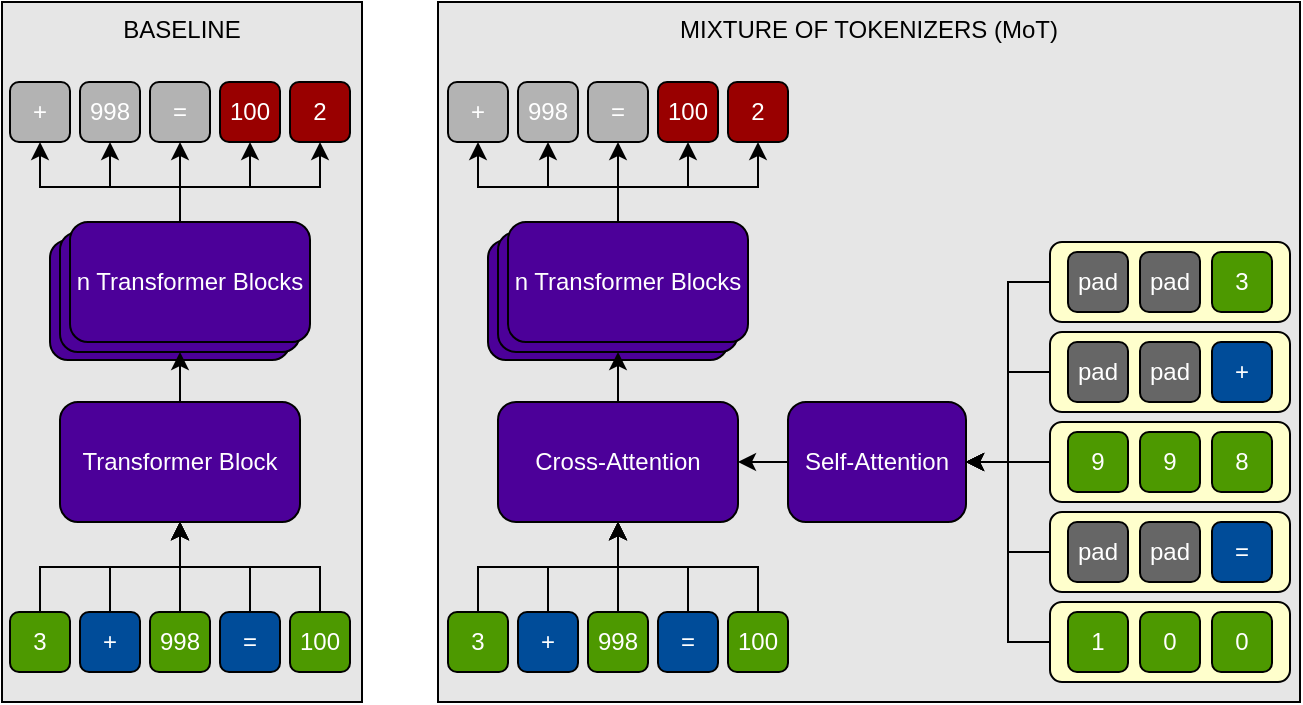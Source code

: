 <mxfile version="26.0.4">
  <diagram name="Seite-1" id="yS4ZskfhiMGBfQpf0FPQ">
    <mxGraphModel dx="763" dy="539" grid="1" gridSize="10" guides="1" tooltips="1" connect="1" arrows="1" fold="1" page="1" pageScale="1" pageWidth="827" pageHeight="1169" math="0" shadow="0">
      <root>
        <mxCell id="0" />
        <mxCell id="1" parent="0" />
        <mxCell id="X-wuJX8IiURWHg147a90-184" value="BASELINE" style="rounded=0;whiteSpace=wrap;html=1;verticalAlign=top;fillColor=#E6E6E6;" vertex="1" parent="1">
          <mxGeometry x="146" y="190" width="180" height="350" as="geometry" />
        </mxCell>
        <mxCell id="X-wuJX8IiURWHg147a90-185" value="MIXTURE OF TOKENIZERS (MoT)" style="rounded=0;whiteSpace=wrap;html=1;verticalAlign=top;fillColor=#E6E6E6;" vertex="1" parent="1">
          <mxGeometry x="364" y="190" width="431" height="350" as="geometry" />
        </mxCell>
        <mxCell id="X-wuJX8IiURWHg147a90-20" value="" style="rounded=1;whiteSpace=wrap;html=1;fontColor=#FFFFFF;fillColor=#4C0099;" vertex="1" parent="1">
          <mxGeometry x="389" y="309" width="120" height="60" as="geometry" />
        </mxCell>
        <mxCell id="X-wuJX8IiURWHg147a90-183" style="edgeStyle=orthogonalEdgeStyle;rounded=0;orthogonalLoop=1;jettySize=auto;html=1;exitX=0;exitY=0.5;exitDx=0;exitDy=0;entryX=1;entryY=0.5;entryDx=0;entryDy=0;" edge="1" parent="1" source="X-wuJX8IiURWHg147a90-17" target="X-wuJX8IiURWHg147a90-135">
          <mxGeometry relative="1" as="geometry" />
        </mxCell>
        <mxCell id="X-wuJX8IiURWHg147a90-17" value="" style="rounded=1;whiteSpace=wrap;html=1;fontColor=#FFFFFF;fillColor=#FFFFCC;" vertex="1" parent="1">
          <mxGeometry x="670" y="490" width="120" height="40" as="geometry" />
        </mxCell>
        <mxCell id="X-wuJX8IiURWHg147a90-182" style="edgeStyle=orthogonalEdgeStyle;rounded=0;orthogonalLoop=1;jettySize=auto;html=1;exitX=0;exitY=0.5;exitDx=0;exitDy=0;entryX=1;entryY=0.5;entryDx=0;entryDy=0;" edge="1" parent="1" source="X-wuJX8IiURWHg147a90-16" target="X-wuJX8IiURWHg147a90-135">
          <mxGeometry relative="1" as="geometry" />
        </mxCell>
        <mxCell id="X-wuJX8IiURWHg147a90-16" value="" style="rounded=1;whiteSpace=wrap;html=1;fontColor=#FFFFFF;fillColor=#FFFFCC;" vertex="1" parent="1">
          <mxGeometry x="670" y="445" width="120" height="40" as="geometry" />
        </mxCell>
        <mxCell id="X-wuJX8IiURWHg147a90-181" style="edgeStyle=orthogonalEdgeStyle;rounded=0;orthogonalLoop=1;jettySize=auto;html=1;exitX=0;exitY=0.5;exitDx=0;exitDy=0;entryX=1;entryY=0.5;entryDx=0;entryDy=0;" edge="1" parent="1" source="X-wuJX8IiURWHg147a90-15" target="X-wuJX8IiURWHg147a90-135">
          <mxGeometry relative="1" as="geometry" />
        </mxCell>
        <mxCell id="X-wuJX8IiURWHg147a90-15" value="" style="rounded=1;whiteSpace=wrap;html=1;fontColor=#FFFFFF;fillColor=#FFFFCC;" vertex="1" parent="1">
          <mxGeometry x="670" y="400" width="120" height="40" as="geometry" />
        </mxCell>
        <mxCell id="X-wuJX8IiURWHg147a90-180" style="edgeStyle=orthogonalEdgeStyle;rounded=0;orthogonalLoop=1;jettySize=auto;html=1;exitX=0;exitY=0.5;exitDx=0;exitDy=0;entryX=1;entryY=0.5;entryDx=0;entryDy=0;" edge="1" parent="1" source="X-wuJX8IiURWHg147a90-14" target="X-wuJX8IiURWHg147a90-135">
          <mxGeometry relative="1" as="geometry" />
        </mxCell>
        <mxCell id="X-wuJX8IiURWHg147a90-14" value="" style="rounded=1;whiteSpace=wrap;html=1;fontColor=#FFFFFF;fillColor=#FFFFCC;" vertex="1" parent="1">
          <mxGeometry x="670" y="355" width="120" height="40" as="geometry" />
        </mxCell>
        <mxCell id="X-wuJX8IiURWHg147a90-179" style="edgeStyle=orthogonalEdgeStyle;rounded=0;orthogonalLoop=1;jettySize=auto;html=1;exitX=0;exitY=0.5;exitDx=0;exitDy=0;entryX=1;entryY=0.5;entryDx=0;entryDy=0;" edge="1" parent="1" source="X-wuJX8IiURWHg147a90-13" target="X-wuJX8IiURWHg147a90-135">
          <mxGeometry relative="1" as="geometry" />
        </mxCell>
        <mxCell id="X-wuJX8IiURWHg147a90-13" value="" style="rounded=1;whiteSpace=wrap;html=1;fontColor=#FFFFFF;fillColor=#FFFFCC;" vertex="1" parent="1">
          <mxGeometry x="670" y="310" width="120" height="40" as="geometry" />
        </mxCell>
        <mxCell id="VrZdJ5XlhKLYHnVFJ75Y-1" value="pad" style="rounded=1;whiteSpace=wrap;html=1;fillColor=#666666;fontColor=#FFFFFF;" parent="1" vertex="1">
          <mxGeometry x="679" y="315" width="30" height="30" as="geometry" />
        </mxCell>
        <mxCell id="VrZdJ5XlhKLYHnVFJ75Y-2" value="pad" style="rounded=1;whiteSpace=wrap;html=1;fillColor=#666666;fontColor=#FFFFFF;" parent="1" vertex="1">
          <mxGeometry x="715" y="315" width="30" height="30" as="geometry" />
        </mxCell>
        <mxCell id="VrZdJ5XlhKLYHnVFJ75Y-3" value="3" style="rounded=1;whiteSpace=wrap;html=1;fillColor=#4D9900;fontColor=#FFFFFF;" parent="1" vertex="1">
          <mxGeometry x="751" y="315" width="30" height="30" as="geometry" />
        </mxCell>
        <mxCell id="VrZdJ5XlhKLYHnVFJ75Y-4" value="pad" style="rounded=1;whiteSpace=wrap;html=1;fillColor=#666666;fontColor=#FFFFFF;" parent="1" vertex="1">
          <mxGeometry x="679" y="360" width="30" height="30" as="geometry" />
        </mxCell>
        <mxCell id="VrZdJ5XlhKLYHnVFJ75Y-5" value="pad" style="rounded=1;whiteSpace=wrap;html=1;fillColor=#666666;fontColor=#FFFFFF;" parent="1" vertex="1">
          <mxGeometry x="715" y="360" width="30" height="30" as="geometry" />
        </mxCell>
        <mxCell id="VrZdJ5XlhKLYHnVFJ75Y-6" value="+" style="rounded=1;whiteSpace=wrap;html=1;fillColor=#004C99;fontColor=#FFFFFF;" parent="1" vertex="1">
          <mxGeometry x="751" y="360" width="30" height="30" as="geometry" />
        </mxCell>
        <mxCell id="VrZdJ5XlhKLYHnVFJ75Y-7" value="9" style="rounded=1;whiteSpace=wrap;html=1;fillColor=#4D9900;fontColor=#FFFFFF;" parent="1" vertex="1">
          <mxGeometry x="679" y="405" width="30" height="30" as="geometry" />
        </mxCell>
        <mxCell id="VrZdJ5XlhKLYHnVFJ75Y-8" value="9" style="rounded=1;whiteSpace=wrap;html=1;fillColor=#4D9900;fontColor=#FFFFFF;" parent="1" vertex="1">
          <mxGeometry x="715" y="405" width="30" height="30" as="geometry" />
        </mxCell>
        <mxCell id="VrZdJ5XlhKLYHnVFJ75Y-9" value="8" style="rounded=1;whiteSpace=wrap;html=1;fillColor=#4D9900;fontColor=#FFFFFF;" parent="1" vertex="1">
          <mxGeometry x="751" y="405" width="30" height="30" as="geometry" />
        </mxCell>
        <mxCell id="VrZdJ5XlhKLYHnVFJ75Y-10" value="pad" style="rounded=1;whiteSpace=wrap;html=1;fillColor=#666666;fontColor=#FFFFFF;" parent="1" vertex="1">
          <mxGeometry x="679" y="450" width="30" height="30" as="geometry" />
        </mxCell>
        <mxCell id="VrZdJ5XlhKLYHnVFJ75Y-11" value="pad" style="rounded=1;whiteSpace=wrap;html=1;fillColor=#666666;fontColor=#FFFFFF;" parent="1" vertex="1">
          <mxGeometry x="715" y="450" width="30" height="30" as="geometry" />
        </mxCell>
        <mxCell id="VrZdJ5XlhKLYHnVFJ75Y-12" value="=" style="rounded=1;whiteSpace=wrap;html=1;fillColor=#004C99;fontColor=#FFFFFF;" parent="1" vertex="1">
          <mxGeometry x="751" y="450" width="30" height="30" as="geometry" />
        </mxCell>
        <mxCell id="VrZdJ5XlhKLYHnVFJ75Y-13" value="1" style="rounded=1;whiteSpace=wrap;html=1;fillColor=#4D9900;fontColor=#FFFFFF;" parent="1" vertex="1">
          <mxGeometry x="679" y="495" width="30" height="30" as="geometry" />
        </mxCell>
        <mxCell id="VrZdJ5XlhKLYHnVFJ75Y-14" value="0" style="rounded=1;whiteSpace=wrap;html=1;fillColor=#4D9900;fontColor=#FFFFFF;" parent="1" vertex="1">
          <mxGeometry x="715" y="495" width="30" height="30" as="geometry" />
        </mxCell>
        <mxCell id="VrZdJ5XlhKLYHnVFJ75Y-15" value="0" style="rounded=1;whiteSpace=wrap;html=1;fillColor=#4D9900;fontColor=#FFFFFF;" parent="1" vertex="1">
          <mxGeometry x="751" y="495" width="30" height="30" as="geometry" />
        </mxCell>
        <mxCell id="X-wuJX8IiURWHg147a90-35" style="edgeStyle=orthogonalEdgeStyle;rounded=0;orthogonalLoop=1;jettySize=auto;html=1;exitX=0.5;exitY=0;exitDx=0;exitDy=0;entryX=0.5;entryY=1;entryDx=0;entryDy=0;fontColor=#FFFFFF;" edge="1" parent="1" source="X-wuJX8IiURWHg147a90-1" target="X-wuJX8IiURWHg147a90-19">
          <mxGeometry relative="1" as="geometry" />
        </mxCell>
        <mxCell id="X-wuJX8IiURWHg147a90-1" value="3" style="rounded=1;whiteSpace=wrap;html=1;fillColor=#4D9900;fontColor=#FFFFFF;" vertex="1" parent="1">
          <mxGeometry x="369" y="495" width="30" height="30" as="geometry" />
        </mxCell>
        <mxCell id="X-wuJX8IiURWHg147a90-34" style="edgeStyle=orthogonalEdgeStyle;rounded=0;orthogonalLoop=1;jettySize=auto;html=1;exitX=0.5;exitY=0;exitDx=0;exitDy=0;entryX=0.5;entryY=1;entryDx=0;entryDy=0;fontColor=#FFFFFF;" edge="1" parent="1" source="X-wuJX8IiURWHg147a90-2" target="X-wuJX8IiURWHg147a90-19">
          <mxGeometry relative="1" as="geometry" />
        </mxCell>
        <mxCell id="X-wuJX8IiURWHg147a90-2" value="+" style="rounded=1;whiteSpace=wrap;html=1;fillColor=#004C99;fontColor=#FFFFFF;" vertex="1" parent="1">
          <mxGeometry x="404" y="495" width="30" height="30" as="geometry" />
        </mxCell>
        <mxCell id="X-wuJX8IiURWHg147a90-33" style="edgeStyle=orthogonalEdgeStyle;rounded=0;orthogonalLoop=1;jettySize=auto;html=1;exitX=0.5;exitY=0;exitDx=0;exitDy=0;entryX=0.5;entryY=1;entryDx=0;entryDy=0;fontColor=#FFFFFF;" edge="1" parent="1" source="X-wuJX8IiURWHg147a90-3" target="X-wuJX8IiURWHg147a90-19">
          <mxGeometry relative="1" as="geometry" />
        </mxCell>
        <mxCell id="X-wuJX8IiURWHg147a90-3" value="998" style="rounded=1;whiteSpace=wrap;html=1;fillColor=#4D9900;fontColor=#FFFFFF;" vertex="1" parent="1">
          <mxGeometry x="439" y="495" width="30" height="30" as="geometry" />
        </mxCell>
        <mxCell id="X-wuJX8IiURWHg147a90-36" style="edgeStyle=orthogonalEdgeStyle;rounded=0;orthogonalLoop=1;jettySize=auto;html=1;exitX=0.5;exitY=0;exitDx=0;exitDy=0;entryX=0.5;entryY=1;entryDx=0;entryDy=0;fontColor=#FFFFFF;" edge="1" parent="1" source="X-wuJX8IiURWHg147a90-4" target="X-wuJX8IiURWHg147a90-19">
          <mxGeometry relative="1" as="geometry" />
        </mxCell>
        <mxCell id="X-wuJX8IiURWHg147a90-4" value="=" style="rounded=1;whiteSpace=wrap;html=1;fillColor=#004C99;fontColor=#FFFFFF;" vertex="1" parent="1">
          <mxGeometry x="474" y="495" width="30" height="30" as="geometry" />
        </mxCell>
        <mxCell id="X-wuJX8IiURWHg147a90-37" style="edgeStyle=orthogonalEdgeStyle;rounded=0;orthogonalLoop=1;jettySize=auto;html=1;exitX=0.5;exitY=0;exitDx=0;exitDy=0;entryX=0.5;entryY=1;entryDx=0;entryDy=0;fontColor=#FFFFFF;" edge="1" parent="1" source="X-wuJX8IiURWHg147a90-5" target="X-wuJX8IiURWHg147a90-19">
          <mxGeometry relative="1" as="geometry" />
        </mxCell>
        <mxCell id="X-wuJX8IiURWHg147a90-5" value="100" style="rounded=1;whiteSpace=wrap;html=1;fillColor=#4D9900;fontColor=#FFFFFF;" vertex="1" parent="1">
          <mxGeometry x="509" y="495" width="30" height="30" as="geometry" />
        </mxCell>
        <mxCell id="X-wuJX8IiURWHg147a90-8" value="+" style="rounded=1;whiteSpace=wrap;html=1;fillColor=#B3B3B3;fontColor=#FFFFFF;" vertex="1" parent="1">
          <mxGeometry x="369" y="230" width="30" height="30" as="geometry" />
        </mxCell>
        <mxCell id="X-wuJX8IiURWHg147a90-9" value="998" style="rounded=1;whiteSpace=wrap;html=1;fillColor=#B3B3B3;fontColor=#FFFFFF;" vertex="1" parent="1">
          <mxGeometry x="404" y="230" width="30" height="30" as="geometry" />
        </mxCell>
        <mxCell id="X-wuJX8IiURWHg147a90-10" value="=" style="rounded=1;whiteSpace=wrap;html=1;fillColor=#B3B3B3;fontColor=#FFFFFF;" vertex="1" parent="1">
          <mxGeometry x="439" y="230" width="30" height="30" as="geometry" />
        </mxCell>
        <mxCell id="X-wuJX8IiURWHg147a90-11" value="100" style="rounded=1;whiteSpace=wrap;html=1;fillColor=#990000;fontColor=#FFFFFF;" vertex="1" parent="1">
          <mxGeometry x="474" y="230" width="30" height="30" as="geometry" />
        </mxCell>
        <mxCell id="X-wuJX8IiURWHg147a90-12" value="2" style="rounded=1;whiteSpace=wrap;html=1;fillColor=#990000;fontColor=#FFFFFF;" vertex="1" parent="1">
          <mxGeometry x="509" y="230" width="30" height="30" as="geometry" />
        </mxCell>
        <mxCell id="X-wuJX8IiURWHg147a90-147" style="edgeStyle=orthogonalEdgeStyle;rounded=0;orthogonalLoop=1;jettySize=auto;html=1;exitX=0.5;exitY=0;exitDx=0;exitDy=0;entryX=0.5;entryY=1;entryDx=0;entryDy=0;" edge="1" parent="1" source="X-wuJX8IiURWHg147a90-19" target="X-wuJX8IiURWHg147a90-144">
          <mxGeometry relative="1" as="geometry" />
        </mxCell>
        <mxCell id="X-wuJX8IiURWHg147a90-19" value="Cross-Attention" style="rounded=1;whiteSpace=wrap;html=1;fontColor=#FFFFFF;fillColor=#4C0099;" vertex="1" parent="1">
          <mxGeometry x="394" y="390" width="120" height="60" as="geometry" />
        </mxCell>
        <mxCell id="X-wuJX8IiURWHg147a90-178" style="edgeStyle=orthogonalEdgeStyle;rounded=0;orthogonalLoop=1;jettySize=auto;html=1;exitX=0;exitY=0.5;exitDx=0;exitDy=0;entryX=1;entryY=0.5;entryDx=0;entryDy=0;" edge="1" parent="1" source="X-wuJX8IiURWHg147a90-135" target="X-wuJX8IiURWHg147a90-19">
          <mxGeometry relative="1" as="geometry" />
        </mxCell>
        <mxCell id="X-wuJX8IiURWHg147a90-135" value="Self-Attention" style="rounded=1;whiteSpace=wrap;html=1;fontColor=#FFFFFF;fillColor=#4C0099;" vertex="1" parent="1">
          <mxGeometry x="539" y="390" width="89" height="60" as="geometry" />
        </mxCell>
        <mxCell id="X-wuJX8IiURWHg147a90-186" style="edgeStyle=orthogonalEdgeStyle;rounded=0;orthogonalLoop=1;jettySize=auto;html=1;exitX=0.5;exitY=0;exitDx=0;exitDy=0;entryX=0.5;entryY=1;entryDx=0;entryDy=0;" edge="1" parent="1" source="X-wuJX8IiURWHg147a90-144" target="X-wuJX8IiURWHg147a90-10">
          <mxGeometry relative="1" as="geometry" />
        </mxCell>
        <mxCell id="X-wuJX8IiURWHg147a90-187" style="edgeStyle=orthogonalEdgeStyle;rounded=0;orthogonalLoop=1;jettySize=auto;html=1;exitX=0.5;exitY=0;exitDx=0;exitDy=0;entryX=0.5;entryY=1;entryDx=0;entryDy=0;" edge="1" parent="1" source="X-wuJX8IiURWHg147a90-144" target="X-wuJX8IiURWHg147a90-11">
          <mxGeometry relative="1" as="geometry" />
        </mxCell>
        <mxCell id="X-wuJX8IiURWHg147a90-188" style="edgeStyle=orthogonalEdgeStyle;rounded=0;orthogonalLoop=1;jettySize=auto;html=1;exitX=0.5;exitY=0;exitDx=0;exitDy=0;entryX=0.5;entryY=1;entryDx=0;entryDy=0;" edge="1" parent="1" source="X-wuJX8IiURWHg147a90-144" target="X-wuJX8IiURWHg147a90-12">
          <mxGeometry relative="1" as="geometry" />
        </mxCell>
        <mxCell id="X-wuJX8IiURWHg147a90-189" style="edgeStyle=orthogonalEdgeStyle;rounded=0;orthogonalLoop=1;jettySize=auto;html=1;exitX=0.5;exitY=0;exitDx=0;exitDy=0;entryX=0.5;entryY=1;entryDx=0;entryDy=0;" edge="1" parent="1" source="X-wuJX8IiURWHg147a90-144" target="X-wuJX8IiURWHg147a90-9">
          <mxGeometry relative="1" as="geometry" />
        </mxCell>
        <mxCell id="X-wuJX8IiURWHg147a90-190" style="edgeStyle=orthogonalEdgeStyle;rounded=0;orthogonalLoop=1;jettySize=auto;html=1;exitX=0.5;exitY=0;exitDx=0;exitDy=0;entryX=0.5;entryY=1;entryDx=0;entryDy=0;" edge="1" parent="1" source="X-wuJX8IiURWHg147a90-144" target="X-wuJX8IiURWHg147a90-8">
          <mxGeometry relative="1" as="geometry" />
        </mxCell>
        <mxCell id="X-wuJX8IiURWHg147a90-144" value="" style="rounded=1;whiteSpace=wrap;html=1;fontColor=#FFFFFF;fillColor=#4C0099;" vertex="1" parent="1">
          <mxGeometry x="394" y="305" width="120" height="60" as="geometry" />
        </mxCell>
        <mxCell id="X-wuJX8IiURWHg147a90-153" value="" style="rounded=1;whiteSpace=wrap;html=1;fontColor=#FFFFFF;fillColor=#4C0099;" vertex="1" parent="1">
          <mxGeometry x="170" y="309" width="120" height="60" as="geometry" />
        </mxCell>
        <mxCell id="X-wuJX8IiURWHg147a90-154" style="edgeStyle=orthogonalEdgeStyle;rounded=0;orthogonalLoop=1;jettySize=auto;html=1;exitX=0.5;exitY=0;exitDx=0;exitDy=0;entryX=0.5;entryY=1;entryDx=0;entryDy=0;fontColor=#FFFFFF;" edge="1" source="X-wuJX8IiURWHg147a90-155" target="X-wuJX8IiURWHg147a90-170" parent="1">
          <mxGeometry relative="1" as="geometry" />
        </mxCell>
        <mxCell id="X-wuJX8IiURWHg147a90-155" value="3" style="rounded=1;whiteSpace=wrap;html=1;fillColor=#4D9900;fontColor=#FFFFFF;" vertex="1" parent="1">
          <mxGeometry x="150" y="495" width="30" height="30" as="geometry" />
        </mxCell>
        <mxCell id="X-wuJX8IiURWHg147a90-156" style="edgeStyle=orthogonalEdgeStyle;rounded=0;orthogonalLoop=1;jettySize=auto;html=1;exitX=0.5;exitY=0;exitDx=0;exitDy=0;entryX=0.5;entryY=1;entryDx=0;entryDy=0;fontColor=#FFFFFF;" edge="1" source="X-wuJX8IiURWHg147a90-157" target="X-wuJX8IiURWHg147a90-170" parent="1">
          <mxGeometry relative="1" as="geometry" />
        </mxCell>
        <mxCell id="X-wuJX8IiURWHg147a90-157" value="+" style="rounded=1;whiteSpace=wrap;html=1;fillColor=#004C99;fontColor=#FFFFFF;" vertex="1" parent="1">
          <mxGeometry x="185" y="495" width="30" height="30" as="geometry" />
        </mxCell>
        <mxCell id="X-wuJX8IiURWHg147a90-158" style="edgeStyle=orthogonalEdgeStyle;rounded=0;orthogonalLoop=1;jettySize=auto;html=1;exitX=0.5;exitY=0;exitDx=0;exitDy=0;entryX=0.5;entryY=1;entryDx=0;entryDy=0;fontColor=#FFFFFF;" edge="1" source="X-wuJX8IiURWHg147a90-159" target="X-wuJX8IiURWHg147a90-170" parent="1">
          <mxGeometry relative="1" as="geometry" />
        </mxCell>
        <mxCell id="X-wuJX8IiURWHg147a90-159" value="998" style="rounded=1;whiteSpace=wrap;html=1;fillColor=#4D9900;fontColor=#FFFFFF;" vertex="1" parent="1">
          <mxGeometry x="220" y="495" width="30" height="30" as="geometry" />
        </mxCell>
        <mxCell id="X-wuJX8IiURWHg147a90-160" style="edgeStyle=orthogonalEdgeStyle;rounded=0;orthogonalLoop=1;jettySize=auto;html=1;exitX=0.5;exitY=0;exitDx=0;exitDy=0;entryX=0.5;entryY=1;entryDx=0;entryDy=0;fontColor=#FFFFFF;" edge="1" source="X-wuJX8IiURWHg147a90-161" target="X-wuJX8IiURWHg147a90-170" parent="1">
          <mxGeometry relative="1" as="geometry" />
        </mxCell>
        <mxCell id="X-wuJX8IiURWHg147a90-161" value="=" style="rounded=1;whiteSpace=wrap;html=1;fillColor=#004C99;fontColor=#FFFFFF;" vertex="1" parent="1">
          <mxGeometry x="255" y="495" width="30" height="30" as="geometry" />
        </mxCell>
        <mxCell id="X-wuJX8IiURWHg147a90-162" style="edgeStyle=orthogonalEdgeStyle;rounded=0;orthogonalLoop=1;jettySize=auto;html=1;exitX=0.5;exitY=0;exitDx=0;exitDy=0;entryX=0.5;entryY=1;entryDx=0;entryDy=0;fontColor=#FFFFFF;" edge="1" source="X-wuJX8IiURWHg147a90-163" target="X-wuJX8IiURWHg147a90-170" parent="1">
          <mxGeometry relative="1" as="geometry" />
        </mxCell>
        <mxCell id="X-wuJX8IiURWHg147a90-163" value="100" style="rounded=1;whiteSpace=wrap;html=1;fillColor=#4D9900;fontColor=#FFFFFF;" vertex="1" parent="1">
          <mxGeometry x="290" y="495" width="30" height="30" as="geometry" />
        </mxCell>
        <mxCell id="X-wuJX8IiURWHg147a90-164" value="+" style="rounded=1;whiteSpace=wrap;html=1;fillColor=#B3B3B3;fontColor=#FFFFFF;" vertex="1" parent="1">
          <mxGeometry x="150" y="230" width="30" height="30" as="geometry" />
        </mxCell>
        <mxCell id="X-wuJX8IiURWHg147a90-165" value="998" style="rounded=1;whiteSpace=wrap;html=1;fillColor=#B3B3B3;fontColor=#FFFFFF;" vertex="1" parent="1">
          <mxGeometry x="185" y="230" width="30" height="30" as="geometry" />
        </mxCell>
        <mxCell id="X-wuJX8IiURWHg147a90-166" value="=" style="rounded=1;whiteSpace=wrap;html=1;fillColor=#B3B3B3;fontColor=#FFFFFF;" vertex="1" parent="1">
          <mxGeometry x="220" y="230" width="30" height="30" as="geometry" />
        </mxCell>
        <mxCell id="X-wuJX8IiURWHg147a90-167" value="100" style="rounded=1;whiteSpace=wrap;html=1;fillColor=#990000;fontColor=#FFFFFF;" vertex="1" parent="1">
          <mxGeometry x="255" y="230" width="30" height="30" as="geometry" />
        </mxCell>
        <mxCell id="X-wuJX8IiURWHg147a90-168" value="2" style="rounded=1;whiteSpace=wrap;html=1;fillColor=#990000;fontColor=#FFFFFF;" vertex="1" parent="1">
          <mxGeometry x="290" y="230" width="30" height="30" as="geometry" />
        </mxCell>
        <mxCell id="X-wuJX8IiURWHg147a90-169" style="edgeStyle=orthogonalEdgeStyle;rounded=0;orthogonalLoop=1;jettySize=auto;html=1;exitX=0.5;exitY=0;exitDx=0;exitDy=0;entryX=0.5;entryY=1;entryDx=0;entryDy=0;" edge="1" source="X-wuJX8IiURWHg147a90-170" target="X-wuJX8IiURWHg147a90-171" parent="1">
          <mxGeometry relative="1" as="geometry" />
        </mxCell>
        <mxCell id="X-wuJX8IiURWHg147a90-170" value="Transformer Block" style="rounded=1;whiteSpace=wrap;html=1;fontColor=#FFFFFF;fillColor=#4C0099;" vertex="1" parent="1">
          <mxGeometry x="175" y="390" width="120" height="60" as="geometry" />
        </mxCell>
        <mxCell id="X-wuJX8IiURWHg147a90-192" style="edgeStyle=orthogonalEdgeStyle;rounded=0;orthogonalLoop=1;jettySize=auto;html=1;exitX=0.5;exitY=0;exitDx=0;exitDy=0;entryX=0.5;entryY=1;entryDx=0;entryDy=0;" edge="1" parent="1" source="X-wuJX8IiURWHg147a90-171" target="X-wuJX8IiURWHg147a90-164">
          <mxGeometry relative="1" as="geometry" />
        </mxCell>
        <mxCell id="X-wuJX8IiURWHg147a90-193" style="edgeStyle=orthogonalEdgeStyle;rounded=0;orthogonalLoop=1;jettySize=auto;html=1;exitX=0.5;exitY=0;exitDx=0;exitDy=0;entryX=0.5;entryY=1;entryDx=0;entryDy=0;" edge="1" parent="1" source="X-wuJX8IiURWHg147a90-171" target="X-wuJX8IiURWHg147a90-165">
          <mxGeometry relative="1" as="geometry" />
        </mxCell>
        <mxCell id="X-wuJX8IiURWHg147a90-194" style="edgeStyle=orthogonalEdgeStyle;rounded=0;orthogonalLoop=1;jettySize=auto;html=1;exitX=0.5;exitY=0;exitDx=0;exitDy=0;entryX=0.5;entryY=1;entryDx=0;entryDy=0;" edge="1" parent="1" source="X-wuJX8IiURWHg147a90-171" target="X-wuJX8IiURWHg147a90-166">
          <mxGeometry relative="1" as="geometry" />
        </mxCell>
        <mxCell id="X-wuJX8IiURWHg147a90-195" style="edgeStyle=orthogonalEdgeStyle;rounded=0;orthogonalLoop=1;jettySize=auto;html=1;exitX=0.5;exitY=0;exitDx=0;exitDy=0;entryX=0.5;entryY=1;entryDx=0;entryDy=0;" edge="1" parent="1" source="X-wuJX8IiURWHg147a90-171" target="X-wuJX8IiURWHg147a90-167">
          <mxGeometry relative="1" as="geometry" />
        </mxCell>
        <mxCell id="X-wuJX8IiURWHg147a90-196" style="edgeStyle=orthogonalEdgeStyle;rounded=0;orthogonalLoop=1;jettySize=auto;html=1;exitX=0.5;exitY=0;exitDx=0;exitDy=0;entryX=0.5;entryY=1;entryDx=0;entryDy=0;" edge="1" parent="1" source="X-wuJX8IiURWHg147a90-171" target="X-wuJX8IiURWHg147a90-168">
          <mxGeometry relative="1" as="geometry" />
        </mxCell>
        <mxCell id="X-wuJX8IiURWHg147a90-171" value="" style="rounded=1;whiteSpace=wrap;html=1;fontColor=#FFFFFF;fillColor=#4C0099;" vertex="1" parent="1">
          <mxGeometry x="175" y="305" width="120" height="60" as="geometry" />
        </mxCell>
        <mxCell id="X-wuJX8IiURWHg147a90-191" value="n Transformer Blocks" style="rounded=1;whiteSpace=wrap;html=1;fontColor=#FFFFFF;fillColor=#4C0099;" vertex="1" parent="1">
          <mxGeometry x="399" y="300" width="120" height="60" as="geometry" />
        </mxCell>
        <mxCell id="X-wuJX8IiURWHg147a90-177" value="n Transformer Blocks" style="rounded=1;whiteSpace=wrap;html=1;fontColor=#FFFFFF;fillColor=#4C0099;" vertex="1" parent="1">
          <mxGeometry x="180" y="300" width="120" height="60" as="geometry" />
        </mxCell>
      </root>
    </mxGraphModel>
  </diagram>
</mxfile>
